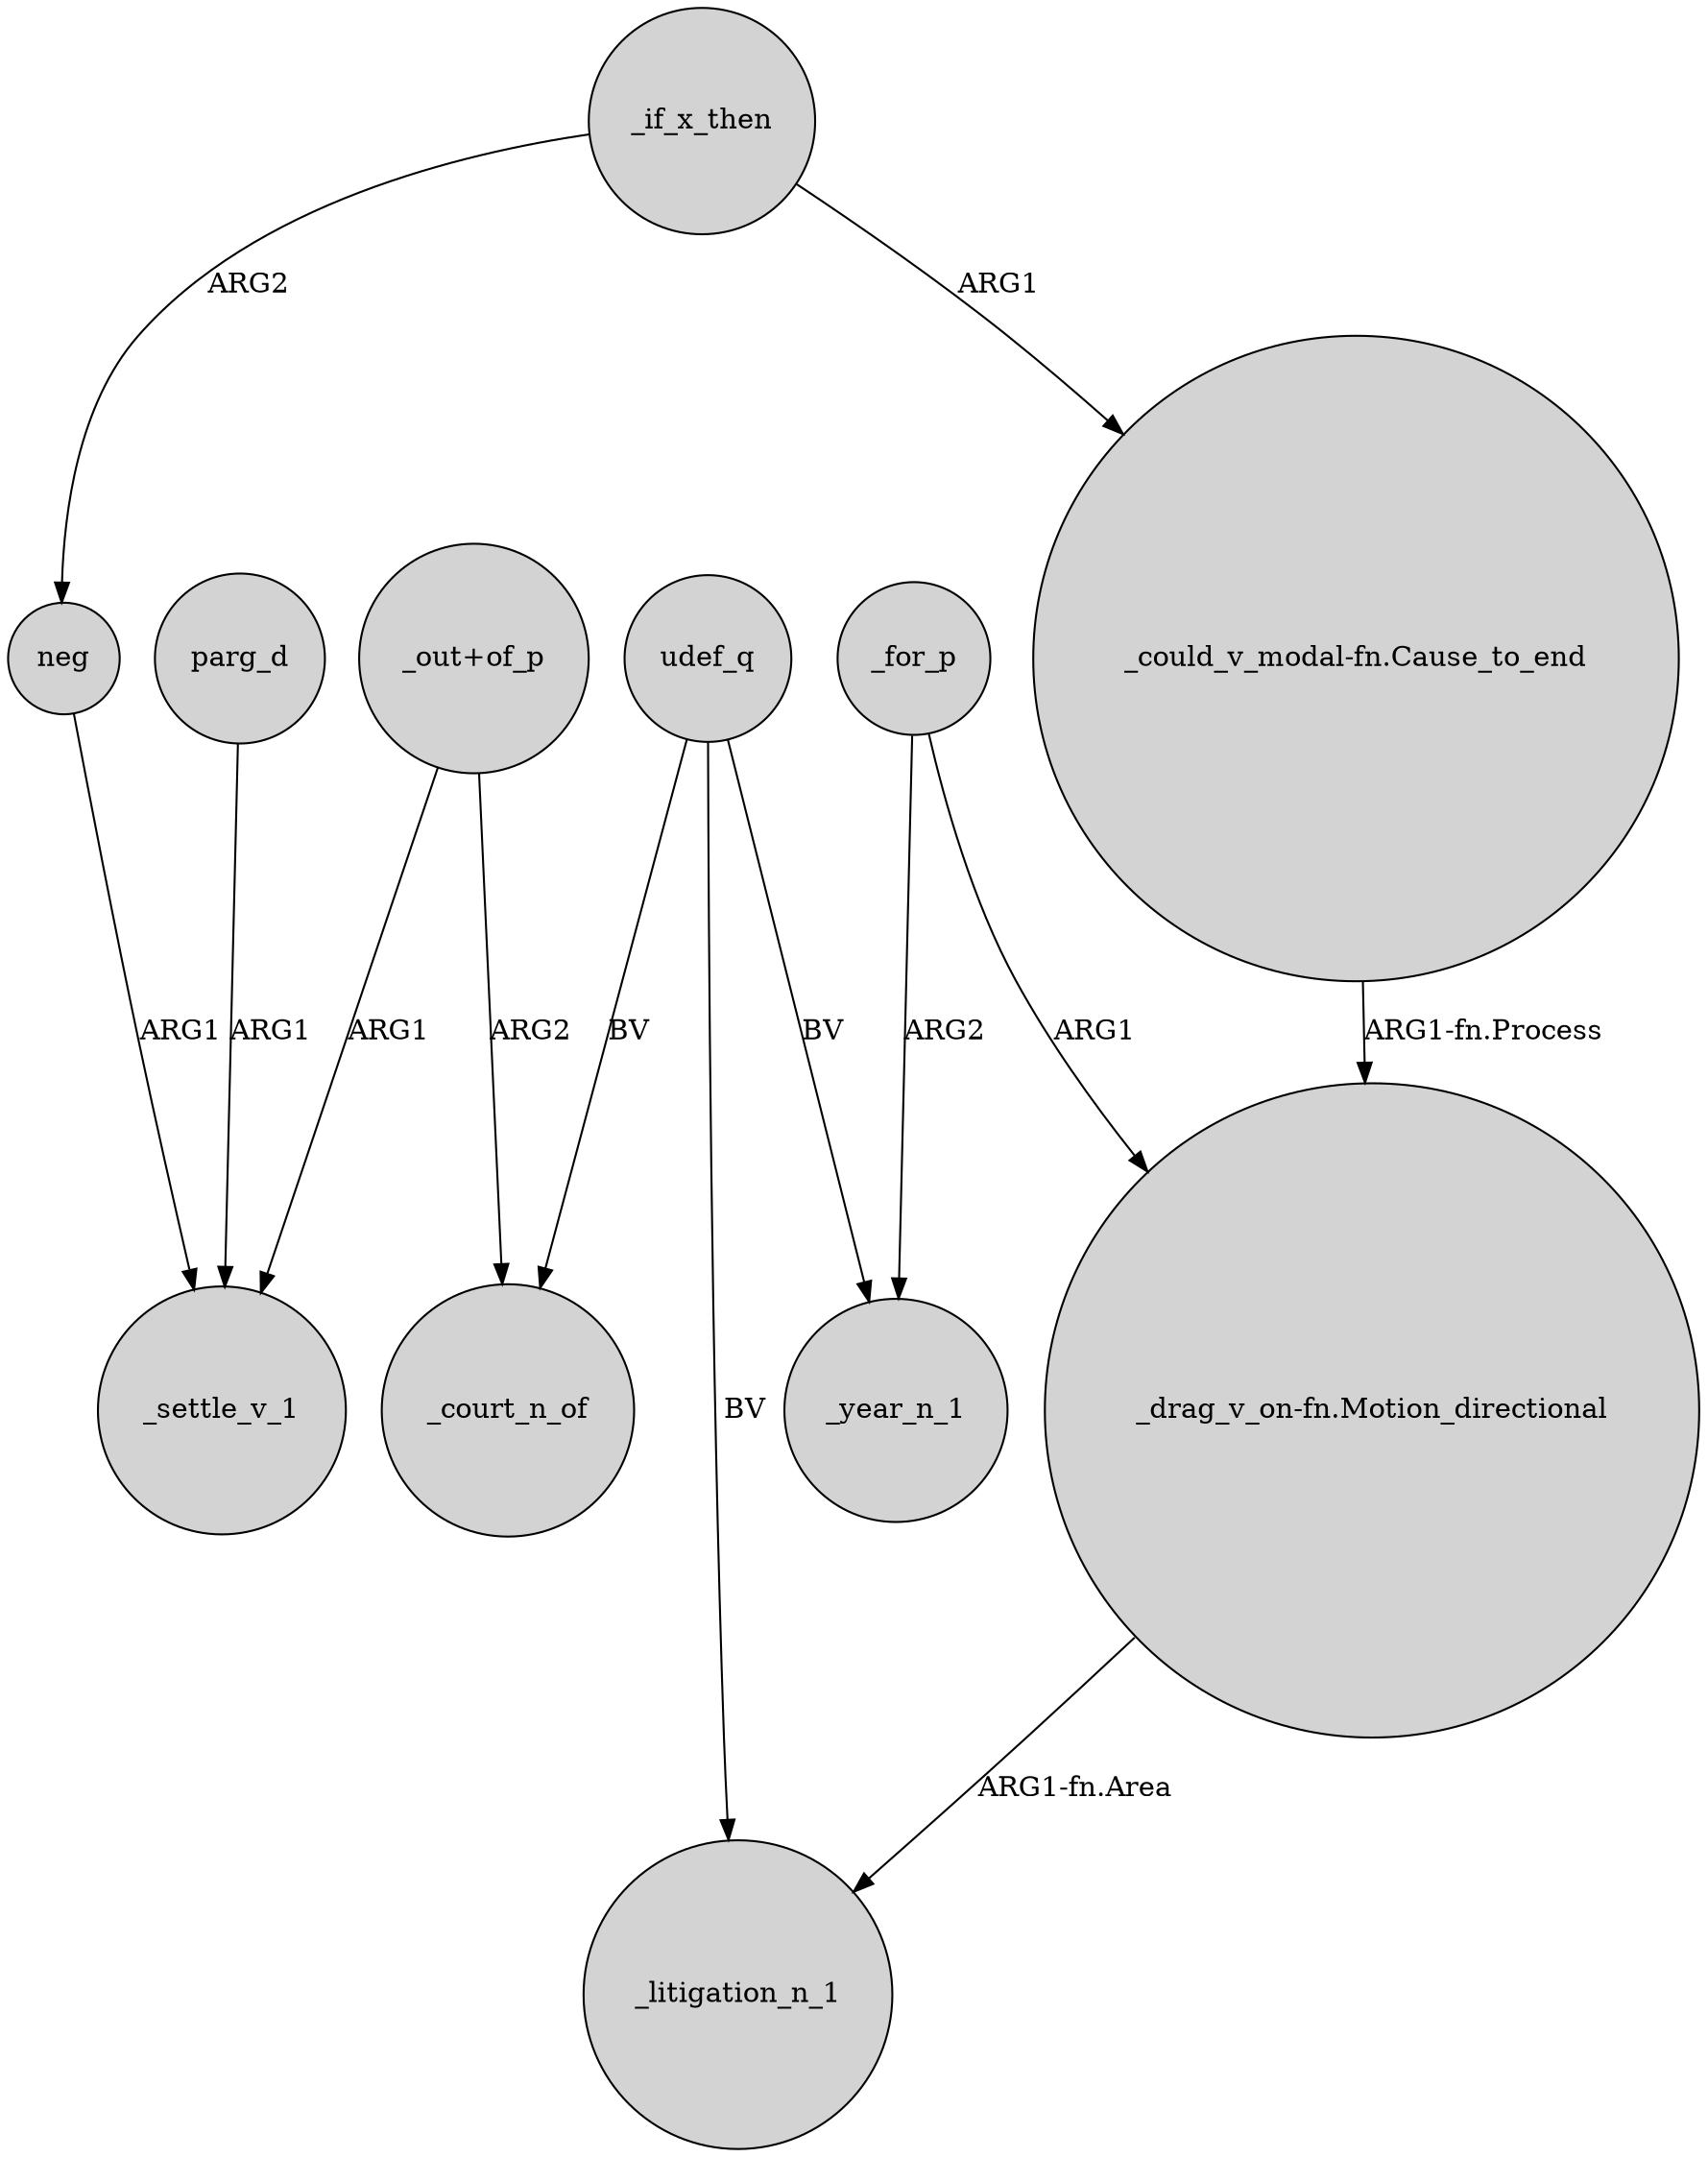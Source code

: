 digraph {
	node [shape=circle style=filled]
	_if_x_then -> neg [label=ARG2]
	udef_q -> _year_n_1 [label=BV]
	"_drag_v_on-fn.Motion_directional" -> _litigation_n_1 [label="ARG1-fn.Area"]
	_for_p -> _year_n_1 [label=ARG2]
	"_out+of_p" -> _settle_v_1 [label=ARG1]
	parg_d -> _settle_v_1 [label=ARG1]
	neg -> _settle_v_1 [label=ARG1]
	_if_x_then -> "_could_v_modal-fn.Cause_to_end" [label=ARG1]
	"_could_v_modal-fn.Cause_to_end" -> "_drag_v_on-fn.Motion_directional" [label="ARG1-fn.Process"]
	"_out+of_p" -> _court_n_of [label=ARG2]
	udef_q -> _litigation_n_1 [label=BV]
	udef_q -> _court_n_of [label=BV]
	_for_p -> "_drag_v_on-fn.Motion_directional" [label=ARG1]
}
